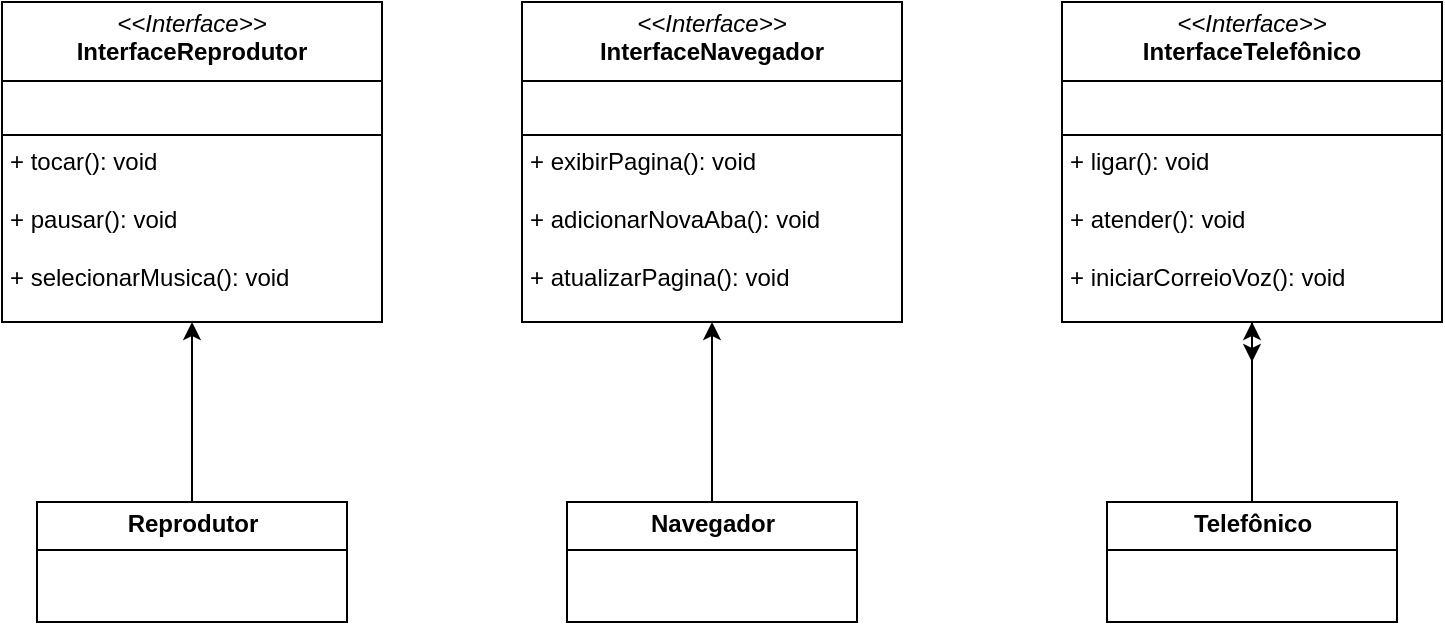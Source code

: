 <mxfile version="24.6.4" type="google">
  <diagram name="Página-1" id="tqCxdzFWfHB2fwVRZHys">
    <mxGraphModel dx="1426" dy="785" grid="1" gridSize="10" guides="1" tooltips="1" connect="1" arrows="1" fold="1" page="1" pageScale="1" pageWidth="827" pageHeight="1169" math="0" shadow="0">
      <root>
        <mxCell id="0" />
        <mxCell id="1" parent="0" />
        <mxCell id="34iAHdEt6XrEFq9Szm5d-2" value="&lt;p style=&quot;margin:0px;margin-top:4px;text-align:center;&quot;&gt;&lt;i&gt;&amp;lt;&amp;lt;Interface&amp;gt;&amp;gt;&lt;/i&gt;&lt;br&gt;&lt;b&gt;InterfaceReprodutor&lt;/b&gt;&lt;/p&gt;&lt;hr size=&quot;1&quot; style=&quot;border-style:solid;&quot;&gt;&lt;p style=&quot;margin:0px;margin-left:4px;&quot;&gt;&lt;br&gt;&lt;/p&gt;&lt;hr size=&quot;1&quot; style=&quot;border-style:solid;&quot;&gt;&lt;p style=&quot;margin:0px;margin-left:4px;&quot;&gt;+ tocar(): void&lt;/p&gt;&lt;p style=&quot;margin:0px;margin-left:4px;&quot;&gt;&lt;br&gt;+ pausar(): void&lt;/p&gt;&lt;p style=&quot;margin:0px;margin-left:4px;&quot;&gt;&lt;br&gt;&lt;/p&gt;&lt;p style=&quot;margin:0px;margin-left:4px;&quot;&gt;+ selecionarMusica(): void&lt;/p&gt;" style="verticalAlign=top;align=left;overflow=fill;html=1;whiteSpace=wrap;" vertex="1" parent="1">
          <mxGeometry x="70" y="120" width="190" height="160" as="geometry" />
        </mxCell>
        <mxCell id="34iAHdEt6XrEFq9Szm5d-3" value="&lt;p style=&quot;margin:0px;margin-top:4px;text-align:center;&quot;&gt;&lt;i&gt;&amp;lt;&amp;lt;Interface&amp;gt;&amp;gt;&lt;/i&gt;&lt;br&gt;&lt;b&gt;InterfaceNavegador&lt;/b&gt;&lt;/p&gt;&lt;hr size=&quot;1&quot; style=&quot;border-style:solid;&quot;&gt;&lt;p style=&quot;margin:0px;margin-left:4px;&quot;&gt;&lt;br&gt;&lt;/p&gt;&lt;hr size=&quot;1&quot; style=&quot;border-style:solid;&quot;&gt;&lt;p style=&quot;margin:0px;margin-left:4px;&quot;&gt;+ exibirPagina(): void&lt;/p&gt;&lt;p style=&quot;margin:0px;margin-left:4px;&quot;&gt;&lt;br&gt;+ adicionarNovaAba(): void&lt;/p&gt;&lt;p style=&quot;margin:0px;margin-left:4px;&quot;&gt;&lt;br&gt;&lt;/p&gt;&lt;p style=&quot;margin:0px;margin-left:4px;&quot;&gt;+ atualizarPagina(): void&lt;/p&gt;" style="verticalAlign=top;align=left;overflow=fill;html=1;whiteSpace=wrap;" vertex="1" parent="1">
          <mxGeometry x="330" y="120" width="190" height="160" as="geometry" />
        </mxCell>
        <mxCell id="34iAHdEt6XrEFq9Szm5d-28" style="edgeStyle=orthogonalEdgeStyle;rounded=0;orthogonalLoop=1;jettySize=auto;html=1;exitX=0.5;exitY=1;exitDx=0;exitDy=0;" edge="1" parent="1" source="34iAHdEt6XrEFq9Szm5d-4">
          <mxGeometry relative="1" as="geometry">
            <mxPoint x="695" y="300" as="targetPoint" />
          </mxGeometry>
        </mxCell>
        <mxCell id="34iAHdEt6XrEFq9Szm5d-4" value="&lt;p style=&quot;margin:0px;margin-top:4px;text-align:center;&quot;&gt;&lt;i&gt;&amp;lt;&amp;lt;Interface&amp;gt;&amp;gt;&lt;/i&gt;&lt;br&gt;&lt;b&gt;InterfaceTelefônico&lt;/b&gt;&lt;/p&gt;&lt;hr size=&quot;1&quot; style=&quot;border-style:solid;&quot;&gt;&lt;p style=&quot;margin:0px;margin-left:4px;&quot;&gt;&lt;br&gt;&lt;/p&gt;&lt;hr size=&quot;1&quot; style=&quot;border-style:solid;&quot;&gt;&lt;p style=&quot;margin:0px;margin-left:4px;&quot;&gt;+ ligar(): void&lt;/p&gt;&lt;p style=&quot;margin:0px;margin-left:4px;&quot;&gt;&lt;br&gt;+ atender(): void&lt;/p&gt;&lt;p style=&quot;margin:0px;margin-left:4px;&quot;&gt;&lt;br&gt;&lt;/p&gt;&lt;p style=&quot;margin:0px;margin-left:4px;&quot;&gt;+ iniciarCorreioVoz(): void&lt;/p&gt;" style="verticalAlign=top;align=left;overflow=fill;html=1;whiteSpace=wrap;" vertex="1" parent="1">
          <mxGeometry x="600" y="120" width="190" height="160" as="geometry" />
        </mxCell>
        <mxCell id="34iAHdEt6XrEFq9Szm5d-24" style="edgeStyle=orthogonalEdgeStyle;rounded=0;orthogonalLoop=1;jettySize=auto;html=1;exitX=0.5;exitY=0;exitDx=0;exitDy=0;" edge="1" parent="1" source="34iAHdEt6XrEFq9Szm5d-21" target="34iAHdEt6XrEFq9Szm5d-3">
          <mxGeometry relative="1" as="geometry" />
        </mxCell>
        <mxCell id="34iAHdEt6XrEFq9Szm5d-21" value="&lt;p style=&quot;margin:0px;margin-top:4px;text-align:center;&quot;&gt;&lt;b&gt;Navegador&lt;/b&gt;&lt;/p&gt;" style="verticalAlign=top;align=left;overflow=fill;html=1;whiteSpace=wrap;" vertex="1" parent="1">
          <mxGeometry x="352.5" y="370" width="145" height="60" as="geometry" />
        </mxCell>
        <mxCell id="34iAHdEt6XrEFq9Szm5d-25" style="edgeStyle=orthogonalEdgeStyle;rounded=0;orthogonalLoop=1;jettySize=auto;html=1;exitX=0.5;exitY=0;exitDx=0;exitDy=0;entryX=0.5;entryY=1;entryDx=0;entryDy=0;" edge="1" parent="1" source="34iAHdEt6XrEFq9Szm5d-22" target="34iAHdEt6XrEFq9Szm5d-4">
          <mxGeometry relative="1" as="geometry" />
        </mxCell>
        <mxCell id="34iAHdEt6XrEFq9Szm5d-22" value="&lt;p style=&quot;margin:0px;margin-top:4px;text-align:center;&quot;&gt;&lt;b&gt;Telefônico&lt;/b&gt;&lt;/p&gt;" style="verticalAlign=top;align=left;overflow=fill;html=1;whiteSpace=wrap;" vertex="1" parent="1">
          <mxGeometry x="622.5" y="370" width="145" height="60" as="geometry" />
        </mxCell>
        <mxCell id="34iAHdEt6XrEFq9Szm5d-27" style="edgeStyle=orthogonalEdgeStyle;rounded=0;orthogonalLoop=1;jettySize=auto;html=1;exitX=0.5;exitY=0;exitDx=0;exitDy=0;entryX=0.5;entryY=1;entryDx=0;entryDy=0;" edge="1" parent="1" source="34iAHdEt6XrEFq9Szm5d-23" target="34iAHdEt6XrEFq9Szm5d-2">
          <mxGeometry relative="1" as="geometry" />
        </mxCell>
        <mxCell id="34iAHdEt6XrEFq9Szm5d-23" value="&lt;p style=&quot;margin:0px;margin-top:4px;text-align:center;&quot;&gt;&lt;b&gt;Reprodutor&lt;/b&gt;&lt;/p&gt;" style="verticalAlign=top;align=left;overflow=fill;html=1;whiteSpace=wrap;" vertex="1" parent="1">
          <mxGeometry x="87.5" y="370" width="155" height="60" as="geometry" />
        </mxCell>
        <mxCell id="34iAHdEt6XrEFq9Szm5d-33" value="" style="line;strokeWidth=1;fillColor=none;align=left;verticalAlign=middle;spacingTop=-1;spacingLeft=3;spacingRight=3;rotatable=0;labelPosition=right;points=[];portConstraint=eastwest;strokeColor=inherit;" vertex="1" parent="1">
          <mxGeometry x="352.5" y="390" width="145" height="8" as="geometry" />
        </mxCell>
        <mxCell id="34iAHdEt6XrEFq9Szm5d-34" value="" style="line;strokeWidth=1;fillColor=none;align=left;verticalAlign=middle;spacingTop=-1;spacingLeft=3;spacingRight=3;rotatable=0;labelPosition=right;points=[];portConstraint=eastwest;strokeColor=inherit;" vertex="1" parent="1">
          <mxGeometry x="87.5" y="390" width="155" height="8" as="geometry" />
        </mxCell>
        <mxCell id="34iAHdEt6XrEFq9Szm5d-35" value="" style="line;strokeWidth=1;fillColor=none;align=left;verticalAlign=middle;spacingTop=-1;spacingLeft=3;spacingRight=3;rotatable=0;labelPosition=right;points=[];portConstraint=eastwest;strokeColor=inherit;" vertex="1" parent="1">
          <mxGeometry x="622.5" y="390" width="145" height="8" as="geometry" />
        </mxCell>
      </root>
    </mxGraphModel>
  </diagram>
</mxfile>
